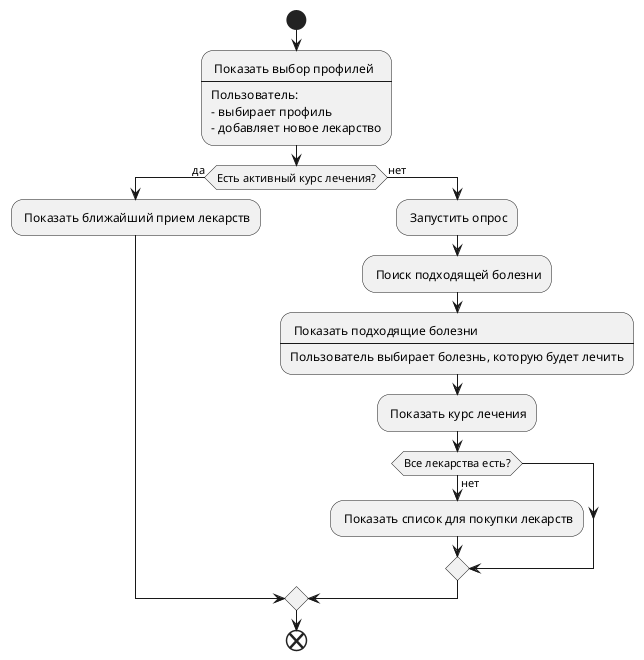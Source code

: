 @startuml
start
: Показать выбор профилей
----
Пользователь:
- выбирает профиль
- добавляет новое лекарство;

if (Есть активный курс лечения?) then (да)
: Показать ближайший прием лекарств;
else (нет)
: Запустить опрос;
: Поиск подходящей болезни;
: Показать подходящие болезни
----
Пользователь выбирает болезнь, которую будет лечить;
: Показать курс лечения;

if (Все лекарства есть?) then
else (нет)
: Показать список для покупки лекарств;
endif

endif

end
@enduml
